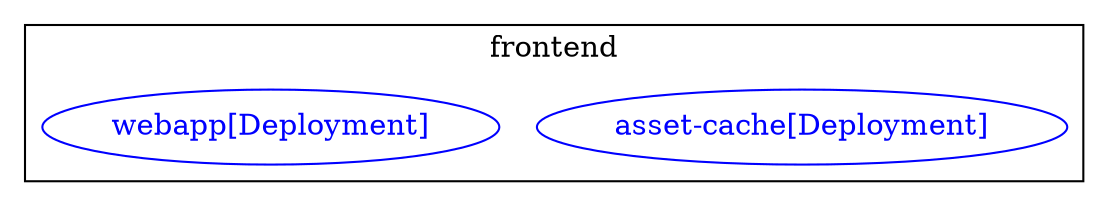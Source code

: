 digraph {
	subgraph cluster_frontend {
		"frontend/asset-cache[Deployment]" [label="asset-cache[Deployment]" color="blue" fontcolor="blue"]
		"frontend/webapp[Deployment]" [label="webapp[Deployment]" color="blue" fontcolor="blue"]
		label="frontend"
	}
}